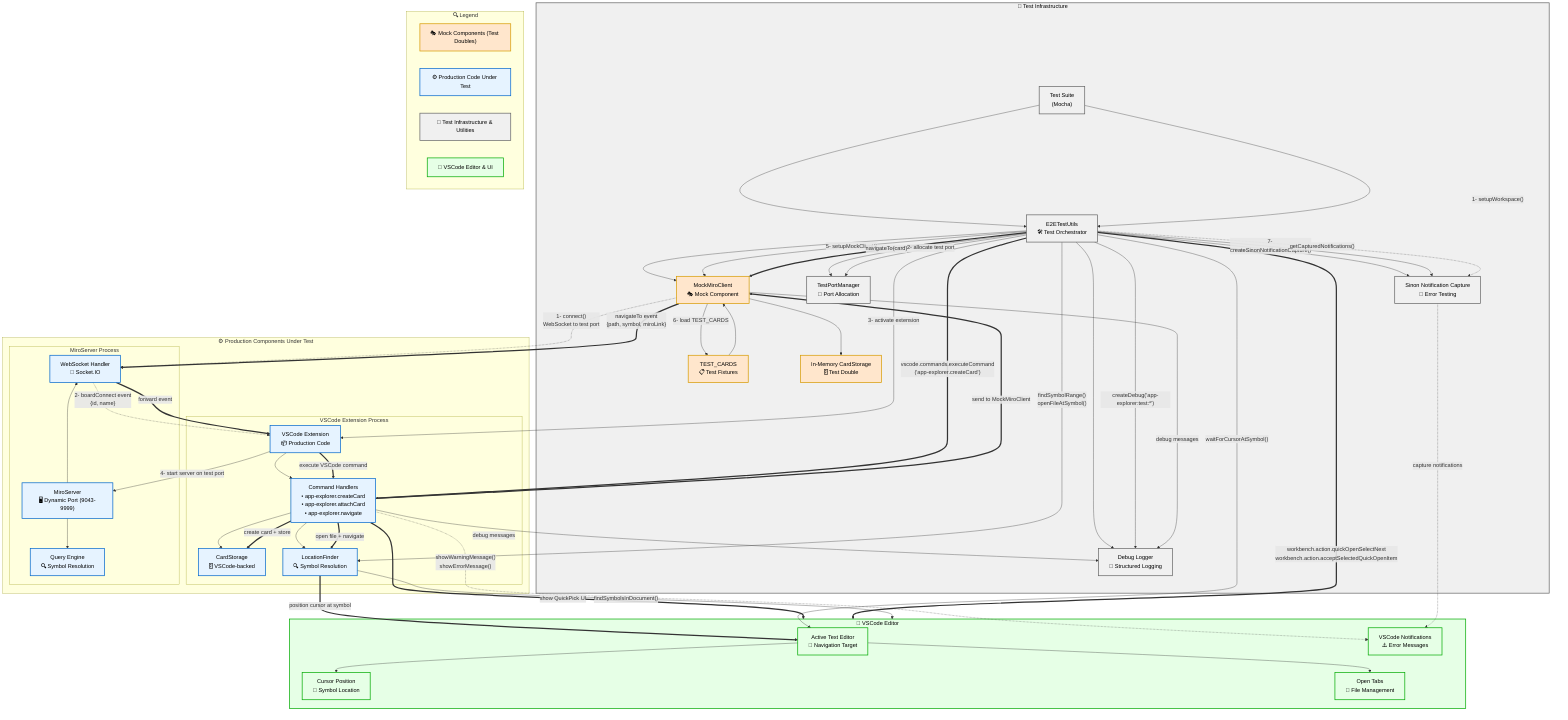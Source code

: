 graph TB
    %% Test Infrastructure (Mock Components)
    subgraph TestInfra["🧪 Test Infrastructure"]
        direction TB
        TestSuite["Test Suite<br/>(Mocha)"]
        E2EUtils["E2ETestUtils<br/>🛠️ Test Orchestrator"]
        MockClient["MockMiroClient<br/>🎭 Mock Component"]
        TestCards["TEST_CARDS<br/>📋 Test Fixtures"]
        MemStorage["In-Memory CardStorage<br/>🗄️ Test Double"]
        PortMgr["TestPortManager<br/>🔌 Port Allocation"]
        DebugLogger["Debug Logger<br/>📝 Structured Logging"]
        NotificationCapture["Sinon Notification Capture<br/>🔔 Error Testing"]

        TestSuite --> E2EUtils
        E2EUtils --> MockClient
        E2EUtils --> PortMgr
        E2EUtils --> DebugLogger
        E2EUtils --> NotificationCapture
        TestCards --> MockClient
        MockClient --> MemStorage
    end

    %% Production Components Under Test
    subgraph ProdComponents["⚙️ Production Components Under Test"]
        direction TB

        subgraph VSCodeExt["VSCode Extension Process"]
            Extension["VSCode Extension<br/>📦 Production Code"]
            Commands["Command Handlers<br/>• app-explorer.createCard<br/>• app-explorer.attachCard<br/>• app-explorer.navigate"]
            CardStorage["CardStorage<br/>🗄️ VSCode-backed"]
            LocationFinder["LocationFinder<br/>🔍 Symbol Resolution"]
        end

        subgraph ServerProcess["MiroServer Process"]
            MiroServer["MiroServer<br/>🖥️ Dynamic Port (9043-9999)"]
            WSHandler["WebSocket Handler<br/>🔌 Socket.IO"]
            QueryEngine["Query Engine<br/>🔍 Symbol Resolution"]
        end

        Extension --> Commands
        Commands --> CardStorage
        Commands --> LocationFinder
        MiroServer --> WSHandler
        MiroServer --> QueryEngine
    end

    %% VSCode Editor (Target of Navigation)
    subgraph VSCodeEditor["📝 VSCode Editor"]
        ActiveEditor["Active Text Editor<br/>🎯 Navigation Target"]
        CursorPos["Cursor Position<br/>📍 Symbol Location"]
        OpenTabs["Open Tabs<br/>📑 File Management"]
        Notifications["VSCode Notifications<br/>⚠️ Error Messages"]

        ActiveEditor --> CursorPos
        ActiveEditor --> OpenTabs
    end

    %% E2E Test Setup Flow
    TestSuite -->|"1- setupWorkspace()"| E2EUtils
    E2EUtils -->|"2- allocate test port"| PortMgr
    E2EUtils -->|"3- activate extension"| Extension
    Extension -->|"4- start server on test port"| MiroServer
    E2EUtils -->|"5- setupMockClient()"| MockClient
    MockClient -->|"6- load TEST_CARDS"| TestCards
    E2EUtils -->|"7- createSinonNotificationCapture()"| NotificationCapture

    %% WebSocket Communication Flow
    MockClient -.->|"1- connect()<br/>WebSocket to test port"| WSHandler
    WSHandler -.->|"2- boardConnect event<br/>{id, name}"| Extension

    %% Navigation Event Flow (E2E Testing)
    E2EUtils ==>|"navigateTo(card)"| MockClient
    MockClient ==>|"navigateTo event<br/>{path, symbol, miroLink}"| WSHandler
    WSHandler ==>|"forward event"| Extension
    Extension ==>|"execute VSCode command"| Commands
    Commands ==>|"open file + navigate"| LocationFinder
    LocationFinder ==>|"position cursor at symbol"| ActiveEditor

    %% Card Creation Flow (Real Commands)
    E2EUtils ==>|"vscode.commands.executeCommand<br/>('app-explorer.createCard')"| Commands
    Commands ==>|"show QuickPick UI"| VSCodeEditor
    E2EUtils ==>|"workbench.action.quickOpenSelectNext<br/>workbench.action.acceptSelectedQuickOpenItem"| VSCodeEditor
    Commands ==>|"create card + store"| CardStorage
    Commands ==>|"send to MockMiroClient"| MockClient

    %% Error Handling Flow
    Commands -.->|"showWarningMessage()<br/>showErrorMessage()"| Notifications
    NotificationCapture -.->|"capture notifications"| Notifications
    E2EUtils -.->|"getCapturedNotifications()"| NotificationCapture

    %% Symbol Resolution Flow
    E2EUtils -->|"findSymbolRange()<br/>openFileAtSymbol()"| LocationFinder
    LocationFinder -->|"findSymbolsInDocument()"| VSCodeEditor
    E2EUtils -->|"waitForCursorAtSymbol()"| ActiveEditor

    %% Debug Logging Flow
    E2EUtils -->|"createDebug('app-explorer:test:*')"| DebugLogger
    MockClient -->|"debug messages"| DebugLogger
    Commands -->|"debug messages"| DebugLogger

    %% Styling
    classDef mockComponent fill:#FFE6CC,stroke:#D79B00,stroke-width:2px,color:#000
    classDef prodComponent fill:#E6F3FF,stroke:#0066CC,stroke-width:2px,color:#000
    classDef testInfra fill:#F0F0F0,stroke:#666,stroke-width:2px,color:#000
    classDef editor fill:#E6FFE6,stroke:#00AA00,stroke-width:2px,color:#000
    classDef utility fill:#F5F5DC,stroke:#8B4513,stroke-width:2px,color:#000

    class MockClient,TestCards,MemStorage mockComponent
    class Extension,Commands,CardStorage,LocationFinder,MiroServer,WSHandler,QueryEngine prodComponent
    class TestSuite,TestInfra,E2EUtils,PortMgr,DebugLogger,NotificationCapture testInfra
    class ActiveEditor,CursorPos,OpenTabs,VSCodeEditor,Notifications editor

    %% Legend
    subgraph Legend["🔍 Legend"]
        L1["🎭 Mock Components (Test Doubles)"]
        L2["⚙️ Production Code Under Test"]
        L3["🧪 Test Infrastructure & Utilities"]
        L4["📝 VSCode Editor & UI"]
    end

    class L1 mockComponent
    class L2 prodComponent
    class L3 testInfra
    class L4 editor
